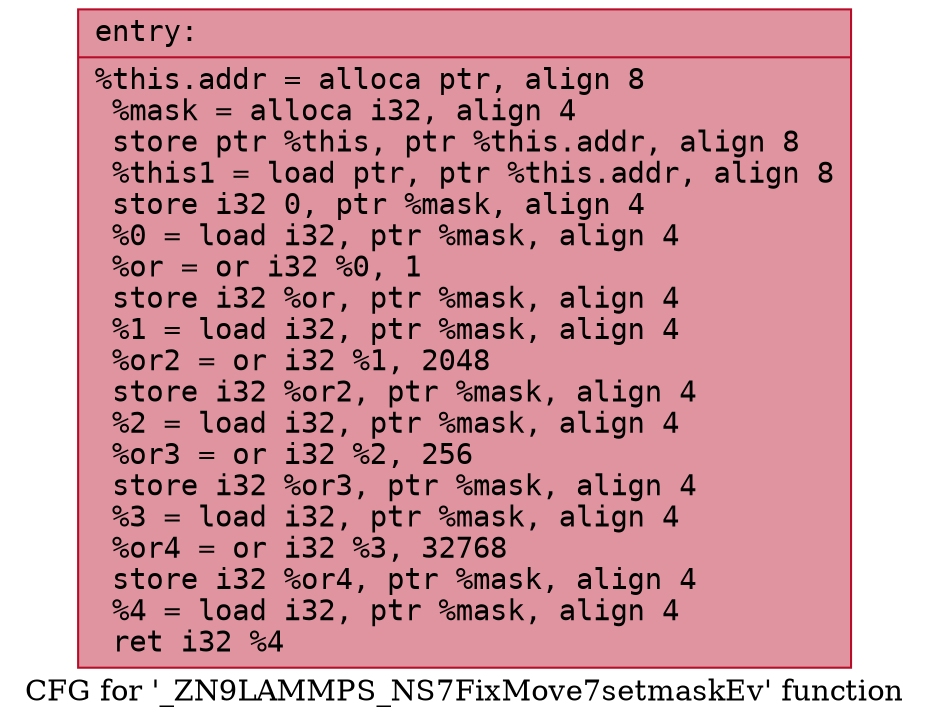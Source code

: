 digraph "CFG for '_ZN9LAMMPS_NS7FixMove7setmaskEv' function" {
	label="CFG for '_ZN9LAMMPS_NS7FixMove7setmaskEv' function";

	Node0x55ac3c139f80 [shape=record,color="#b70d28ff", style=filled, fillcolor="#b70d2870" fontname="Courier",label="{entry:\l|  %this.addr = alloca ptr, align 8\l  %mask = alloca i32, align 4\l  store ptr %this, ptr %this.addr, align 8\l  %this1 = load ptr, ptr %this.addr, align 8\l  store i32 0, ptr %mask, align 4\l  %0 = load i32, ptr %mask, align 4\l  %or = or i32 %0, 1\l  store i32 %or, ptr %mask, align 4\l  %1 = load i32, ptr %mask, align 4\l  %or2 = or i32 %1, 2048\l  store i32 %or2, ptr %mask, align 4\l  %2 = load i32, ptr %mask, align 4\l  %or3 = or i32 %2, 256\l  store i32 %or3, ptr %mask, align 4\l  %3 = load i32, ptr %mask, align 4\l  %or4 = or i32 %3, 32768\l  store i32 %or4, ptr %mask, align 4\l  %4 = load i32, ptr %mask, align 4\l  ret i32 %4\l}"];
}
